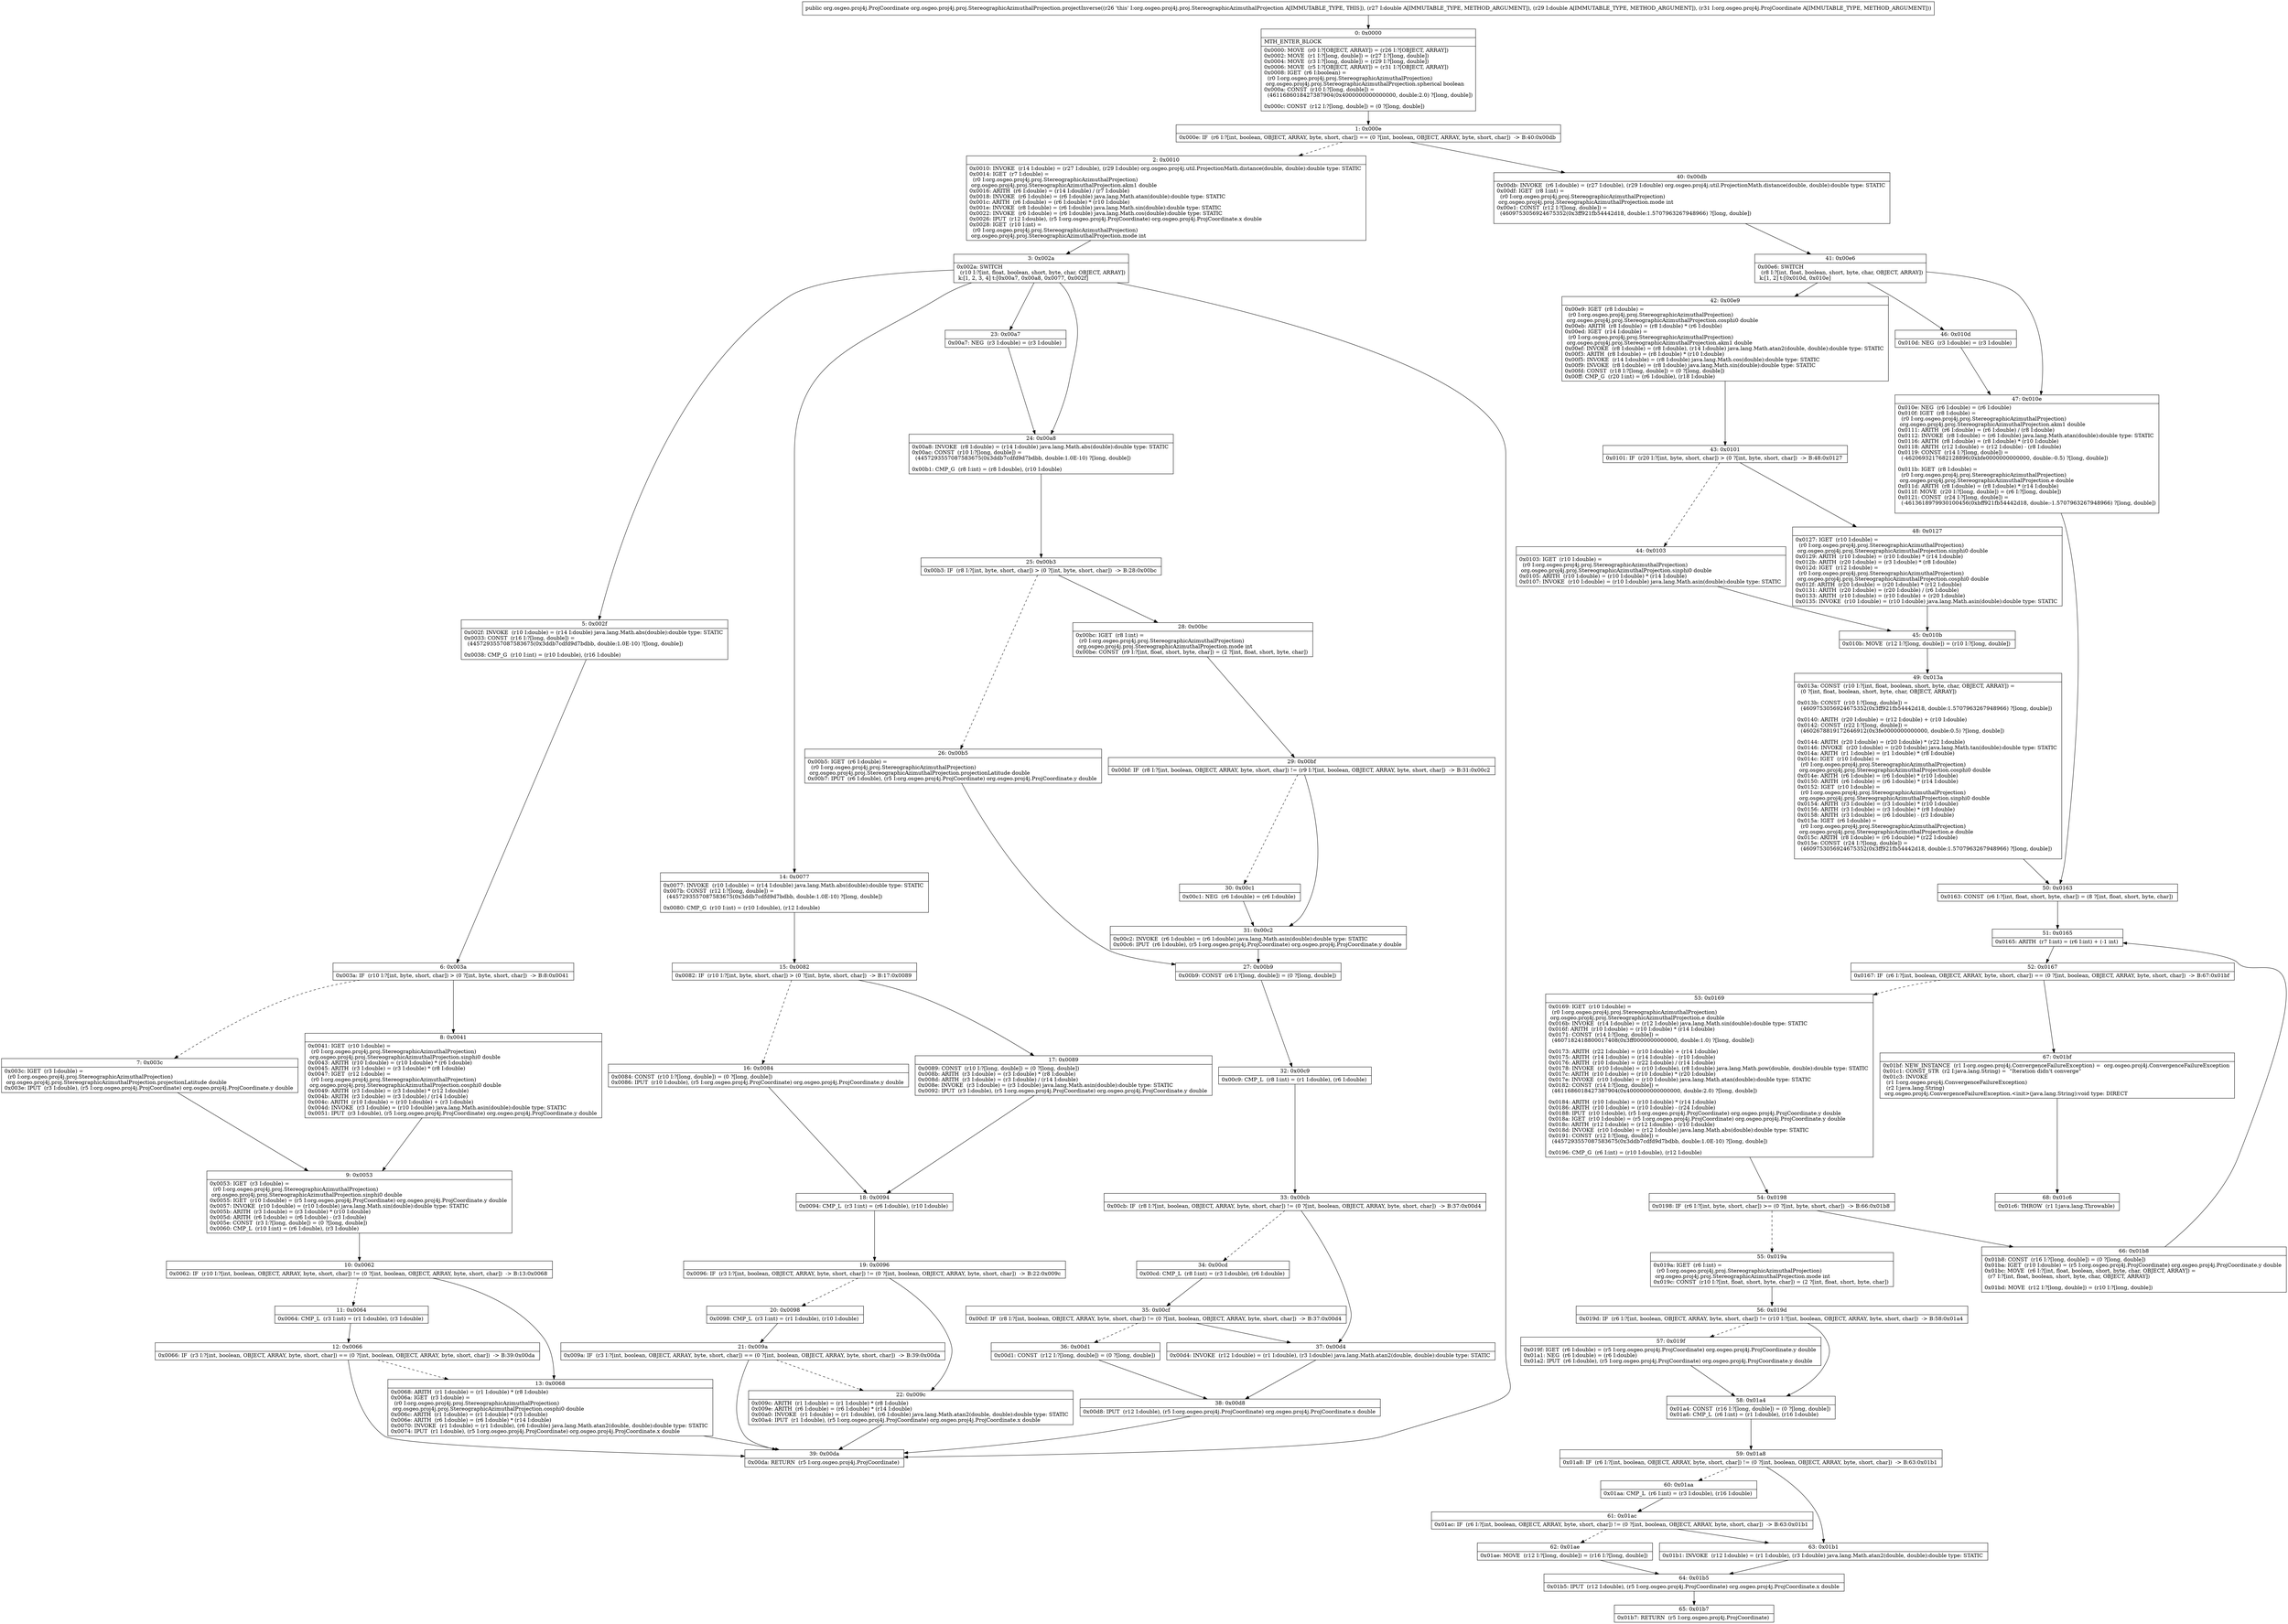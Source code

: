 digraph "CFG fororg.osgeo.proj4j.proj.StereographicAzimuthalProjection.projectInverse(DDLorg\/osgeo\/proj4j\/ProjCoordinate;)Lorg\/osgeo\/proj4j\/ProjCoordinate;" {
Node_0 [shape=record,label="{0\:\ 0x0000|MTH_ENTER_BLOCK\l|0x0000: MOVE  (r0 I:?[OBJECT, ARRAY]) = (r26 I:?[OBJECT, ARRAY]) \l0x0002: MOVE  (r1 I:?[long, double]) = (r27 I:?[long, double]) \l0x0004: MOVE  (r3 I:?[long, double]) = (r29 I:?[long, double]) \l0x0006: MOVE  (r5 I:?[OBJECT, ARRAY]) = (r31 I:?[OBJECT, ARRAY]) \l0x0008: IGET  (r6 I:boolean) = \l  (r0 I:org.osgeo.proj4j.proj.StereographicAzimuthalProjection)\l org.osgeo.proj4j.proj.StereographicAzimuthalProjection.spherical boolean \l0x000a: CONST  (r10 I:?[long, double]) = \l  (4611686018427387904(0x4000000000000000, double:2.0) ?[long, double])\l \l0x000c: CONST  (r12 I:?[long, double]) = (0 ?[long, double]) \l}"];
Node_1 [shape=record,label="{1\:\ 0x000e|0x000e: IF  (r6 I:?[int, boolean, OBJECT, ARRAY, byte, short, char]) == (0 ?[int, boolean, OBJECT, ARRAY, byte, short, char])  \-\> B:40:0x00db \l}"];
Node_2 [shape=record,label="{2\:\ 0x0010|0x0010: INVOKE  (r14 I:double) = (r27 I:double), (r29 I:double) org.osgeo.proj4j.util.ProjectionMath.distance(double, double):double type: STATIC \l0x0014: IGET  (r7 I:double) = \l  (r0 I:org.osgeo.proj4j.proj.StereographicAzimuthalProjection)\l org.osgeo.proj4j.proj.StereographicAzimuthalProjection.akm1 double \l0x0016: ARITH  (r6 I:double) = (r14 I:double) \/ (r7 I:double) \l0x0018: INVOKE  (r6 I:double) = (r6 I:double) java.lang.Math.atan(double):double type: STATIC \l0x001c: ARITH  (r6 I:double) = (r6 I:double) * (r10 I:double) \l0x001e: INVOKE  (r8 I:double) = (r6 I:double) java.lang.Math.sin(double):double type: STATIC \l0x0022: INVOKE  (r6 I:double) = (r6 I:double) java.lang.Math.cos(double):double type: STATIC \l0x0026: IPUT  (r12 I:double), (r5 I:org.osgeo.proj4j.ProjCoordinate) org.osgeo.proj4j.ProjCoordinate.x double \l0x0028: IGET  (r10 I:int) = \l  (r0 I:org.osgeo.proj4j.proj.StereographicAzimuthalProjection)\l org.osgeo.proj4j.proj.StereographicAzimuthalProjection.mode int \l}"];
Node_3 [shape=record,label="{3\:\ 0x002a|0x002a: SWITCH  \l  (r10 I:?[int, float, boolean, short, byte, char, OBJECT, ARRAY])\l k:[1, 2, 3, 4] t:[0x00a7, 0x00a8, 0x0077, 0x002f] \l}"];
Node_5 [shape=record,label="{5\:\ 0x002f|0x002f: INVOKE  (r10 I:double) = (r14 I:double) java.lang.Math.abs(double):double type: STATIC \l0x0033: CONST  (r16 I:?[long, double]) = \l  (4457293557087583675(0x3ddb7cdfd9d7bdbb, double:1.0E\-10) ?[long, double])\l \l0x0038: CMP_G  (r10 I:int) = (r10 I:double), (r16 I:double) \l}"];
Node_6 [shape=record,label="{6\:\ 0x003a|0x003a: IF  (r10 I:?[int, byte, short, char]) \> (0 ?[int, byte, short, char])  \-\> B:8:0x0041 \l}"];
Node_7 [shape=record,label="{7\:\ 0x003c|0x003c: IGET  (r3 I:double) = \l  (r0 I:org.osgeo.proj4j.proj.StereographicAzimuthalProjection)\l org.osgeo.proj4j.proj.StereographicAzimuthalProjection.projectionLatitude double \l0x003e: IPUT  (r3 I:double), (r5 I:org.osgeo.proj4j.ProjCoordinate) org.osgeo.proj4j.ProjCoordinate.y double \l}"];
Node_8 [shape=record,label="{8\:\ 0x0041|0x0041: IGET  (r10 I:double) = \l  (r0 I:org.osgeo.proj4j.proj.StereographicAzimuthalProjection)\l org.osgeo.proj4j.proj.StereographicAzimuthalProjection.sinphi0 double \l0x0043: ARITH  (r10 I:double) = (r10 I:double) * (r6 I:double) \l0x0045: ARITH  (r3 I:double) = (r3 I:double) * (r8 I:double) \l0x0047: IGET  (r12 I:double) = \l  (r0 I:org.osgeo.proj4j.proj.StereographicAzimuthalProjection)\l org.osgeo.proj4j.proj.StereographicAzimuthalProjection.cosphi0 double \l0x0049: ARITH  (r3 I:double) = (r3 I:double) * (r12 I:double) \l0x004b: ARITH  (r3 I:double) = (r3 I:double) \/ (r14 I:double) \l0x004c: ARITH  (r10 I:double) = (r10 I:double) + (r3 I:double) \l0x004d: INVOKE  (r3 I:double) = (r10 I:double) java.lang.Math.asin(double):double type: STATIC \l0x0051: IPUT  (r3 I:double), (r5 I:org.osgeo.proj4j.ProjCoordinate) org.osgeo.proj4j.ProjCoordinate.y double \l}"];
Node_9 [shape=record,label="{9\:\ 0x0053|0x0053: IGET  (r3 I:double) = \l  (r0 I:org.osgeo.proj4j.proj.StereographicAzimuthalProjection)\l org.osgeo.proj4j.proj.StereographicAzimuthalProjection.sinphi0 double \l0x0055: IGET  (r10 I:double) = (r5 I:org.osgeo.proj4j.ProjCoordinate) org.osgeo.proj4j.ProjCoordinate.y double \l0x0057: INVOKE  (r10 I:double) = (r10 I:double) java.lang.Math.sin(double):double type: STATIC \l0x005b: ARITH  (r3 I:double) = (r3 I:double) * (r10 I:double) \l0x005d: ARITH  (r6 I:double) = (r6 I:double) \- (r3 I:double) \l0x005e: CONST  (r3 I:?[long, double]) = (0 ?[long, double]) \l0x0060: CMP_L  (r10 I:int) = (r6 I:double), (r3 I:double) \l}"];
Node_10 [shape=record,label="{10\:\ 0x0062|0x0062: IF  (r10 I:?[int, boolean, OBJECT, ARRAY, byte, short, char]) != (0 ?[int, boolean, OBJECT, ARRAY, byte, short, char])  \-\> B:13:0x0068 \l}"];
Node_11 [shape=record,label="{11\:\ 0x0064|0x0064: CMP_L  (r3 I:int) = (r1 I:double), (r3 I:double) \l}"];
Node_12 [shape=record,label="{12\:\ 0x0066|0x0066: IF  (r3 I:?[int, boolean, OBJECT, ARRAY, byte, short, char]) == (0 ?[int, boolean, OBJECT, ARRAY, byte, short, char])  \-\> B:39:0x00da \l}"];
Node_13 [shape=record,label="{13\:\ 0x0068|0x0068: ARITH  (r1 I:double) = (r1 I:double) * (r8 I:double) \l0x006a: IGET  (r3 I:double) = \l  (r0 I:org.osgeo.proj4j.proj.StereographicAzimuthalProjection)\l org.osgeo.proj4j.proj.StereographicAzimuthalProjection.cosphi0 double \l0x006c: ARITH  (r1 I:double) = (r1 I:double) * (r3 I:double) \l0x006e: ARITH  (r6 I:double) = (r6 I:double) * (r14 I:double) \l0x0070: INVOKE  (r1 I:double) = (r1 I:double), (r6 I:double) java.lang.Math.atan2(double, double):double type: STATIC \l0x0074: IPUT  (r1 I:double), (r5 I:org.osgeo.proj4j.ProjCoordinate) org.osgeo.proj4j.ProjCoordinate.x double \l}"];
Node_14 [shape=record,label="{14\:\ 0x0077|0x0077: INVOKE  (r10 I:double) = (r14 I:double) java.lang.Math.abs(double):double type: STATIC \l0x007b: CONST  (r12 I:?[long, double]) = \l  (4457293557087583675(0x3ddb7cdfd9d7bdbb, double:1.0E\-10) ?[long, double])\l \l0x0080: CMP_G  (r10 I:int) = (r10 I:double), (r12 I:double) \l}"];
Node_15 [shape=record,label="{15\:\ 0x0082|0x0082: IF  (r10 I:?[int, byte, short, char]) \> (0 ?[int, byte, short, char])  \-\> B:17:0x0089 \l}"];
Node_16 [shape=record,label="{16\:\ 0x0084|0x0084: CONST  (r10 I:?[long, double]) = (0 ?[long, double]) \l0x0086: IPUT  (r10 I:double), (r5 I:org.osgeo.proj4j.ProjCoordinate) org.osgeo.proj4j.ProjCoordinate.y double \l}"];
Node_17 [shape=record,label="{17\:\ 0x0089|0x0089: CONST  (r10 I:?[long, double]) = (0 ?[long, double]) \l0x008b: ARITH  (r3 I:double) = (r3 I:double) * (r8 I:double) \l0x008d: ARITH  (r3 I:double) = (r3 I:double) \/ (r14 I:double) \l0x008e: INVOKE  (r3 I:double) = (r3 I:double) java.lang.Math.asin(double):double type: STATIC \l0x0092: IPUT  (r3 I:double), (r5 I:org.osgeo.proj4j.ProjCoordinate) org.osgeo.proj4j.ProjCoordinate.y double \l}"];
Node_18 [shape=record,label="{18\:\ 0x0094|0x0094: CMP_L  (r3 I:int) = (r6 I:double), (r10 I:double) \l}"];
Node_19 [shape=record,label="{19\:\ 0x0096|0x0096: IF  (r3 I:?[int, boolean, OBJECT, ARRAY, byte, short, char]) != (0 ?[int, boolean, OBJECT, ARRAY, byte, short, char])  \-\> B:22:0x009c \l}"];
Node_20 [shape=record,label="{20\:\ 0x0098|0x0098: CMP_L  (r3 I:int) = (r1 I:double), (r10 I:double) \l}"];
Node_21 [shape=record,label="{21\:\ 0x009a|0x009a: IF  (r3 I:?[int, boolean, OBJECT, ARRAY, byte, short, char]) == (0 ?[int, boolean, OBJECT, ARRAY, byte, short, char])  \-\> B:39:0x00da \l}"];
Node_22 [shape=record,label="{22\:\ 0x009c|0x009c: ARITH  (r1 I:double) = (r1 I:double) * (r8 I:double) \l0x009e: ARITH  (r6 I:double) = (r6 I:double) * (r14 I:double) \l0x00a0: INVOKE  (r1 I:double) = (r1 I:double), (r6 I:double) java.lang.Math.atan2(double, double):double type: STATIC \l0x00a4: IPUT  (r1 I:double), (r5 I:org.osgeo.proj4j.ProjCoordinate) org.osgeo.proj4j.ProjCoordinate.x double \l}"];
Node_23 [shape=record,label="{23\:\ 0x00a7|0x00a7: NEG  (r3 I:double) = (r3 I:double) \l}"];
Node_24 [shape=record,label="{24\:\ 0x00a8|0x00a8: INVOKE  (r8 I:double) = (r14 I:double) java.lang.Math.abs(double):double type: STATIC \l0x00ac: CONST  (r10 I:?[long, double]) = \l  (4457293557087583675(0x3ddb7cdfd9d7bdbb, double:1.0E\-10) ?[long, double])\l \l0x00b1: CMP_G  (r8 I:int) = (r8 I:double), (r10 I:double) \l}"];
Node_25 [shape=record,label="{25\:\ 0x00b3|0x00b3: IF  (r8 I:?[int, byte, short, char]) \> (0 ?[int, byte, short, char])  \-\> B:28:0x00bc \l}"];
Node_26 [shape=record,label="{26\:\ 0x00b5|0x00b5: IGET  (r6 I:double) = \l  (r0 I:org.osgeo.proj4j.proj.StereographicAzimuthalProjection)\l org.osgeo.proj4j.proj.StereographicAzimuthalProjection.projectionLatitude double \l0x00b7: IPUT  (r6 I:double), (r5 I:org.osgeo.proj4j.ProjCoordinate) org.osgeo.proj4j.ProjCoordinate.y double \l}"];
Node_27 [shape=record,label="{27\:\ 0x00b9|0x00b9: CONST  (r6 I:?[long, double]) = (0 ?[long, double]) \l}"];
Node_28 [shape=record,label="{28\:\ 0x00bc|0x00bc: IGET  (r8 I:int) = \l  (r0 I:org.osgeo.proj4j.proj.StereographicAzimuthalProjection)\l org.osgeo.proj4j.proj.StereographicAzimuthalProjection.mode int \l0x00be: CONST  (r9 I:?[int, float, short, byte, char]) = (2 ?[int, float, short, byte, char]) \l}"];
Node_29 [shape=record,label="{29\:\ 0x00bf|0x00bf: IF  (r8 I:?[int, boolean, OBJECT, ARRAY, byte, short, char]) != (r9 I:?[int, boolean, OBJECT, ARRAY, byte, short, char])  \-\> B:31:0x00c2 \l}"];
Node_30 [shape=record,label="{30\:\ 0x00c1|0x00c1: NEG  (r6 I:double) = (r6 I:double) \l}"];
Node_31 [shape=record,label="{31\:\ 0x00c2|0x00c2: INVOKE  (r6 I:double) = (r6 I:double) java.lang.Math.asin(double):double type: STATIC \l0x00c6: IPUT  (r6 I:double), (r5 I:org.osgeo.proj4j.ProjCoordinate) org.osgeo.proj4j.ProjCoordinate.y double \l}"];
Node_32 [shape=record,label="{32\:\ 0x00c9|0x00c9: CMP_L  (r8 I:int) = (r1 I:double), (r6 I:double) \l}"];
Node_33 [shape=record,label="{33\:\ 0x00cb|0x00cb: IF  (r8 I:?[int, boolean, OBJECT, ARRAY, byte, short, char]) != (0 ?[int, boolean, OBJECT, ARRAY, byte, short, char])  \-\> B:37:0x00d4 \l}"];
Node_34 [shape=record,label="{34\:\ 0x00cd|0x00cd: CMP_L  (r8 I:int) = (r3 I:double), (r6 I:double) \l}"];
Node_35 [shape=record,label="{35\:\ 0x00cf|0x00cf: IF  (r8 I:?[int, boolean, OBJECT, ARRAY, byte, short, char]) != (0 ?[int, boolean, OBJECT, ARRAY, byte, short, char])  \-\> B:37:0x00d4 \l}"];
Node_36 [shape=record,label="{36\:\ 0x00d1|0x00d1: CONST  (r12 I:?[long, double]) = (0 ?[long, double]) \l}"];
Node_37 [shape=record,label="{37\:\ 0x00d4|0x00d4: INVOKE  (r12 I:double) = (r1 I:double), (r3 I:double) java.lang.Math.atan2(double, double):double type: STATIC \l}"];
Node_38 [shape=record,label="{38\:\ 0x00d8|0x00d8: IPUT  (r12 I:double), (r5 I:org.osgeo.proj4j.ProjCoordinate) org.osgeo.proj4j.ProjCoordinate.x double \l}"];
Node_39 [shape=record,label="{39\:\ 0x00da|0x00da: RETURN  (r5 I:org.osgeo.proj4j.ProjCoordinate) \l}"];
Node_40 [shape=record,label="{40\:\ 0x00db|0x00db: INVOKE  (r6 I:double) = (r27 I:double), (r29 I:double) org.osgeo.proj4j.util.ProjectionMath.distance(double, double):double type: STATIC \l0x00df: IGET  (r8 I:int) = \l  (r0 I:org.osgeo.proj4j.proj.StereographicAzimuthalProjection)\l org.osgeo.proj4j.proj.StereographicAzimuthalProjection.mode int \l0x00e1: CONST  (r12 I:?[long, double]) = \l  (4609753056924675352(0x3ff921fb54442d18, double:1.5707963267948966) ?[long, double])\l \l}"];
Node_41 [shape=record,label="{41\:\ 0x00e6|0x00e6: SWITCH  \l  (r8 I:?[int, float, boolean, short, byte, char, OBJECT, ARRAY])\l k:[1, 2] t:[0x010d, 0x010e] \l}"];
Node_42 [shape=record,label="{42\:\ 0x00e9|0x00e9: IGET  (r8 I:double) = \l  (r0 I:org.osgeo.proj4j.proj.StereographicAzimuthalProjection)\l org.osgeo.proj4j.proj.StereographicAzimuthalProjection.cosphi0 double \l0x00eb: ARITH  (r8 I:double) = (r8 I:double) * (r6 I:double) \l0x00ed: IGET  (r14 I:double) = \l  (r0 I:org.osgeo.proj4j.proj.StereographicAzimuthalProjection)\l org.osgeo.proj4j.proj.StereographicAzimuthalProjection.akm1 double \l0x00ef: INVOKE  (r8 I:double) = (r8 I:double), (r14 I:double) java.lang.Math.atan2(double, double):double type: STATIC \l0x00f3: ARITH  (r8 I:double) = (r8 I:double) * (r10 I:double) \l0x00f5: INVOKE  (r14 I:double) = (r8 I:double) java.lang.Math.cos(double):double type: STATIC \l0x00f9: INVOKE  (r8 I:double) = (r8 I:double) java.lang.Math.sin(double):double type: STATIC \l0x00fd: CONST  (r18 I:?[long, double]) = (0 ?[long, double]) \l0x00ff: CMP_G  (r20 I:int) = (r6 I:double), (r18 I:double) \l}"];
Node_43 [shape=record,label="{43\:\ 0x0101|0x0101: IF  (r20 I:?[int, byte, short, char]) \> (0 ?[int, byte, short, char])  \-\> B:48:0x0127 \l}"];
Node_44 [shape=record,label="{44\:\ 0x0103|0x0103: IGET  (r10 I:double) = \l  (r0 I:org.osgeo.proj4j.proj.StereographicAzimuthalProjection)\l org.osgeo.proj4j.proj.StereographicAzimuthalProjection.sinphi0 double \l0x0105: ARITH  (r10 I:double) = (r10 I:double) * (r14 I:double) \l0x0107: INVOKE  (r10 I:double) = (r10 I:double) java.lang.Math.asin(double):double type: STATIC \l}"];
Node_45 [shape=record,label="{45\:\ 0x010b|0x010b: MOVE  (r12 I:?[long, double]) = (r10 I:?[long, double]) \l}"];
Node_46 [shape=record,label="{46\:\ 0x010d|0x010d: NEG  (r3 I:double) = (r3 I:double) \l}"];
Node_47 [shape=record,label="{47\:\ 0x010e|0x010e: NEG  (r6 I:double) = (r6 I:double) \l0x010f: IGET  (r8 I:double) = \l  (r0 I:org.osgeo.proj4j.proj.StereographicAzimuthalProjection)\l org.osgeo.proj4j.proj.StereographicAzimuthalProjection.akm1 double \l0x0111: ARITH  (r6 I:double) = (r6 I:double) \/ (r8 I:double) \l0x0112: INVOKE  (r8 I:double) = (r6 I:double) java.lang.Math.atan(double):double type: STATIC \l0x0116: ARITH  (r8 I:double) = (r8 I:double) * (r10 I:double) \l0x0118: ARITH  (r12 I:double) = (r12 I:double) \- (r8 I:double) \l0x0119: CONST  (r14 I:?[long, double]) = \l  (\-4620693217682128896(0xbfe0000000000000, double:\-0.5) ?[long, double])\l \l0x011b: IGET  (r8 I:double) = \l  (r0 I:org.osgeo.proj4j.proj.StereographicAzimuthalProjection)\l org.osgeo.proj4j.proj.StereographicAzimuthalProjection.e double \l0x011d: ARITH  (r8 I:double) = (r8 I:double) * (r14 I:double) \l0x011f: MOVE  (r20 I:?[long, double]) = (r6 I:?[long, double]) \l0x0121: CONST  (r24 I:?[long, double]) = \l  (\-4613618979930100456(0xbff921fb54442d18, double:\-1.5707963267948966) ?[long, double])\l \l}"];
Node_48 [shape=record,label="{48\:\ 0x0127|0x0127: IGET  (r10 I:double) = \l  (r0 I:org.osgeo.proj4j.proj.StereographicAzimuthalProjection)\l org.osgeo.proj4j.proj.StereographicAzimuthalProjection.sinphi0 double \l0x0129: ARITH  (r10 I:double) = (r10 I:double) * (r14 I:double) \l0x012b: ARITH  (r20 I:double) = (r3 I:double) * (r8 I:double) \l0x012d: IGET  (r12 I:double) = \l  (r0 I:org.osgeo.proj4j.proj.StereographicAzimuthalProjection)\l org.osgeo.proj4j.proj.StereographicAzimuthalProjection.cosphi0 double \l0x012f: ARITH  (r20 I:double) = (r20 I:double) * (r12 I:double) \l0x0131: ARITH  (r20 I:double) = (r20 I:double) \/ (r6 I:double) \l0x0133: ARITH  (r10 I:double) = (r10 I:double) + (r20 I:double) \l0x0135: INVOKE  (r10 I:double) = (r10 I:double) java.lang.Math.asin(double):double type: STATIC \l}"];
Node_49 [shape=record,label="{49\:\ 0x013a|0x013a: CONST  (r10 I:?[int, float, boolean, short, byte, char, OBJECT, ARRAY]) = \l  (0 ?[int, float, boolean, short, byte, char, OBJECT, ARRAY])\l \l0x013b: CONST  (r10 I:?[long, double]) = \l  (4609753056924675352(0x3ff921fb54442d18, double:1.5707963267948966) ?[long, double])\l \l0x0140: ARITH  (r20 I:double) = (r12 I:double) + (r10 I:double) \l0x0142: CONST  (r22 I:?[long, double]) = \l  (4602678819172646912(0x3fe0000000000000, double:0.5) ?[long, double])\l \l0x0144: ARITH  (r20 I:double) = (r20 I:double) * (r22 I:double) \l0x0146: INVOKE  (r20 I:double) = (r20 I:double) java.lang.Math.tan(double):double type: STATIC \l0x014a: ARITH  (r1 I:double) = (r1 I:double) * (r8 I:double) \l0x014c: IGET  (r10 I:double) = \l  (r0 I:org.osgeo.proj4j.proj.StereographicAzimuthalProjection)\l org.osgeo.proj4j.proj.StereographicAzimuthalProjection.cosphi0 double \l0x014e: ARITH  (r6 I:double) = (r6 I:double) * (r10 I:double) \l0x0150: ARITH  (r6 I:double) = (r6 I:double) * (r14 I:double) \l0x0152: IGET  (r10 I:double) = \l  (r0 I:org.osgeo.proj4j.proj.StereographicAzimuthalProjection)\l org.osgeo.proj4j.proj.StereographicAzimuthalProjection.sinphi0 double \l0x0154: ARITH  (r3 I:double) = (r3 I:double) * (r10 I:double) \l0x0156: ARITH  (r3 I:double) = (r3 I:double) * (r8 I:double) \l0x0158: ARITH  (r3 I:double) = (r6 I:double) \- (r3 I:double) \l0x015a: IGET  (r6 I:double) = \l  (r0 I:org.osgeo.proj4j.proj.StereographicAzimuthalProjection)\l org.osgeo.proj4j.proj.StereographicAzimuthalProjection.e double \l0x015c: ARITH  (r8 I:double) = (r6 I:double) * (r22 I:double) \l0x015e: CONST  (r24 I:?[long, double]) = \l  (4609753056924675352(0x3ff921fb54442d18, double:1.5707963267948966) ?[long, double])\l \l}"];
Node_50 [shape=record,label="{50\:\ 0x0163|0x0163: CONST  (r6 I:?[int, float, short, byte, char]) = (8 ?[int, float, short, byte, char]) \l}"];
Node_51 [shape=record,label="{51\:\ 0x0165|0x0165: ARITH  (r7 I:int) = (r6 I:int) + (\-1 int) \l}"];
Node_52 [shape=record,label="{52\:\ 0x0167|0x0167: IF  (r6 I:?[int, boolean, OBJECT, ARRAY, byte, short, char]) == (0 ?[int, boolean, OBJECT, ARRAY, byte, short, char])  \-\> B:67:0x01bf \l}"];
Node_53 [shape=record,label="{53\:\ 0x0169|0x0169: IGET  (r10 I:double) = \l  (r0 I:org.osgeo.proj4j.proj.StereographicAzimuthalProjection)\l org.osgeo.proj4j.proj.StereographicAzimuthalProjection.e double \l0x016b: INVOKE  (r14 I:double) = (r12 I:double) java.lang.Math.sin(double):double type: STATIC \l0x016f: ARITH  (r10 I:double) = (r10 I:double) * (r14 I:double) \l0x0171: CONST  (r14 I:?[long, double]) = \l  (4607182418800017408(0x3ff0000000000000, double:1.0) ?[long, double])\l \l0x0173: ARITH  (r22 I:double) = (r10 I:double) + (r14 I:double) \l0x0175: ARITH  (r14 I:double) = (r14 I:double) \- (r10 I:double) \l0x0176: ARITH  (r10 I:double) = (r22 I:double) \/ (r14 I:double) \l0x0178: INVOKE  (r10 I:double) = (r10 I:double), (r8 I:double) java.lang.Math.pow(double, double):double type: STATIC \l0x017c: ARITH  (r10 I:double) = (r10 I:double) * (r20 I:double) \l0x017e: INVOKE  (r10 I:double) = (r10 I:double) java.lang.Math.atan(double):double type: STATIC \l0x0182: CONST  (r14 I:?[long, double]) = \l  (4611686018427387904(0x4000000000000000, double:2.0) ?[long, double])\l \l0x0184: ARITH  (r10 I:double) = (r10 I:double) * (r14 I:double) \l0x0186: ARITH  (r10 I:double) = (r10 I:double) \- (r24 I:double) \l0x0188: IPUT  (r10 I:double), (r5 I:org.osgeo.proj4j.ProjCoordinate) org.osgeo.proj4j.ProjCoordinate.y double \l0x018a: IGET  (r10 I:double) = (r5 I:org.osgeo.proj4j.ProjCoordinate) org.osgeo.proj4j.ProjCoordinate.y double \l0x018c: ARITH  (r12 I:double) = (r12 I:double) \- (r10 I:double) \l0x018d: INVOKE  (r10 I:double) = (r12 I:double) java.lang.Math.abs(double):double type: STATIC \l0x0191: CONST  (r12 I:?[long, double]) = \l  (4457293557087583675(0x3ddb7cdfd9d7bdbb, double:1.0E\-10) ?[long, double])\l \l0x0196: CMP_G  (r6 I:int) = (r10 I:double), (r12 I:double) \l}"];
Node_54 [shape=record,label="{54\:\ 0x0198|0x0198: IF  (r6 I:?[int, byte, short, char]) \>= (0 ?[int, byte, short, char])  \-\> B:66:0x01b8 \l}"];
Node_55 [shape=record,label="{55\:\ 0x019a|0x019a: IGET  (r6 I:int) = \l  (r0 I:org.osgeo.proj4j.proj.StereographicAzimuthalProjection)\l org.osgeo.proj4j.proj.StereographicAzimuthalProjection.mode int \l0x019c: CONST  (r10 I:?[int, float, short, byte, char]) = (2 ?[int, float, short, byte, char]) \l}"];
Node_56 [shape=record,label="{56\:\ 0x019d|0x019d: IF  (r6 I:?[int, boolean, OBJECT, ARRAY, byte, short, char]) != (r10 I:?[int, boolean, OBJECT, ARRAY, byte, short, char])  \-\> B:58:0x01a4 \l}"];
Node_57 [shape=record,label="{57\:\ 0x019f|0x019f: IGET  (r6 I:double) = (r5 I:org.osgeo.proj4j.ProjCoordinate) org.osgeo.proj4j.ProjCoordinate.y double \l0x01a1: NEG  (r6 I:double) = (r6 I:double) \l0x01a2: IPUT  (r6 I:double), (r5 I:org.osgeo.proj4j.ProjCoordinate) org.osgeo.proj4j.ProjCoordinate.y double \l}"];
Node_58 [shape=record,label="{58\:\ 0x01a4|0x01a4: CONST  (r16 I:?[long, double]) = (0 ?[long, double]) \l0x01a6: CMP_L  (r6 I:int) = (r1 I:double), (r16 I:double) \l}"];
Node_59 [shape=record,label="{59\:\ 0x01a8|0x01a8: IF  (r6 I:?[int, boolean, OBJECT, ARRAY, byte, short, char]) != (0 ?[int, boolean, OBJECT, ARRAY, byte, short, char])  \-\> B:63:0x01b1 \l}"];
Node_60 [shape=record,label="{60\:\ 0x01aa|0x01aa: CMP_L  (r6 I:int) = (r3 I:double), (r16 I:double) \l}"];
Node_61 [shape=record,label="{61\:\ 0x01ac|0x01ac: IF  (r6 I:?[int, boolean, OBJECT, ARRAY, byte, short, char]) != (0 ?[int, boolean, OBJECT, ARRAY, byte, short, char])  \-\> B:63:0x01b1 \l}"];
Node_62 [shape=record,label="{62\:\ 0x01ae|0x01ae: MOVE  (r12 I:?[long, double]) = (r16 I:?[long, double]) \l}"];
Node_63 [shape=record,label="{63\:\ 0x01b1|0x01b1: INVOKE  (r12 I:double) = (r1 I:double), (r3 I:double) java.lang.Math.atan2(double, double):double type: STATIC \l}"];
Node_64 [shape=record,label="{64\:\ 0x01b5|0x01b5: IPUT  (r12 I:double), (r5 I:org.osgeo.proj4j.ProjCoordinate) org.osgeo.proj4j.ProjCoordinate.x double \l}"];
Node_65 [shape=record,label="{65\:\ 0x01b7|0x01b7: RETURN  (r5 I:org.osgeo.proj4j.ProjCoordinate) \l}"];
Node_66 [shape=record,label="{66\:\ 0x01b8|0x01b8: CONST  (r16 I:?[long, double]) = (0 ?[long, double]) \l0x01ba: IGET  (r10 I:double) = (r5 I:org.osgeo.proj4j.ProjCoordinate) org.osgeo.proj4j.ProjCoordinate.y double \l0x01bc: MOVE  (r6 I:?[int, float, boolean, short, byte, char, OBJECT, ARRAY]) = \l  (r7 I:?[int, float, boolean, short, byte, char, OBJECT, ARRAY])\l \l0x01bd: MOVE  (r12 I:?[long, double]) = (r10 I:?[long, double]) \l}"];
Node_67 [shape=record,label="{67\:\ 0x01bf|0x01bf: NEW_INSTANCE  (r1 I:org.osgeo.proj4j.ConvergenceFailureException) =  org.osgeo.proj4j.ConvergenceFailureException \l0x01c1: CONST_STR  (r2 I:java.lang.String) =  \"Iteration didn't converge\" \l0x01c3: INVOKE  \l  (r1 I:org.osgeo.proj4j.ConvergenceFailureException)\l  (r2 I:java.lang.String)\l org.osgeo.proj4j.ConvergenceFailureException.\<init\>(java.lang.String):void type: DIRECT \l}"];
Node_68 [shape=record,label="{68\:\ 0x01c6|0x01c6: THROW  (r1 I:java.lang.Throwable) \l}"];
MethodNode[shape=record,label="{public org.osgeo.proj4j.ProjCoordinate org.osgeo.proj4j.proj.StereographicAzimuthalProjection.projectInverse((r26 'this' I:org.osgeo.proj4j.proj.StereographicAzimuthalProjection A[IMMUTABLE_TYPE, THIS]), (r27 I:double A[IMMUTABLE_TYPE, METHOD_ARGUMENT]), (r29 I:double A[IMMUTABLE_TYPE, METHOD_ARGUMENT]), (r31 I:org.osgeo.proj4j.ProjCoordinate A[IMMUTABLE_TYPE, METHOD_ARGUMENT])) }"];
MethodNode -> Node_0;
Node_0 -> Node_1;
Node_1 -> Node_2[style=dashed];
Node_1 -> Node_40;
Node_2 -> Node_3;
Node_3 -> Node_5;
Node_3 -> Node_14;
Node_3 -> Node_23;
Node_3 -> Node_24;
Node_3 -> Node_39;
Node_5 -> Node_6;
Node_6 -> Node_7[style=dashed];
Node_6 -> Node_8;
Node_7 -> Node_9;
Node_8 -> Node_9;
Node_9 -> Node_10;
Node_10 -> Node_11[style=dashed];
Node_10 -> Node_13;
Node_11 -> Node_12;
Node_12 -> Node_13[style=dashed];
Node_12 -> Node_39;
Node_13 -> Node_39;
Node_14 -> Node_15;
Node_15 -> Node_16[style=dashed];
Node_15 -> Node_17;
Node_16 -> Node_18;
Node_17 -> Node_18;
Node_18 -> Node_19;
Node_19 -> Node_20[style=dashed];
Node_19 -> Node_22;
Node_20 -> Node_21;
Node_21 -> Node_22[style=dashed];
Node_21 -> Node_39;
Node_22 -> Node_39;
Node_23 -> Node_24;
Node_24 -> Node_25;
Node_25 -> Node_26[style=dashed];
Node_25 -> Node_28;
Node_26 -> Node_27;
Node_27 -> Node_32;
Node_28 -> Node_29;
Node_29 -> Node_30[style=dashed];
Node_29 -> Node_31;
Node_30 -> Node_31;
Node_31 -> Node_27;
Node_32 -> Node_33;
Node_33 -> Node_34[style=dashed];
Node_33 -> Node_37;
Node_34 -> Node_35;
Node_35 -> Node_36[style=dashed];
Node_35 -> Node_37;
Node_36 -> Node_38;
Node_37 -> Node_38;
Node_38 -> Node_39;
Node_40 -> Node_41;
Node_41 -> Node_42;
Node_41 -> Node_46;
Node_41 -> Node_47;
Node_42 -> Node_43;
Node_43 -> Node_44[style=dashed];
Node_43 -> Node_48;
Node_44 -> Node_45;
Node_45 -> Node_49;
Node_46 -> Node_47;
Node_47 -> Node_50;
Node_48 -> Node_45;
Node_49 -> Node_50;
Node_50 -> Node_51;
Node_51 -> Node_52;
Node_52 -> Node_53[style=dashed];
Node_52 -> Node_67;
Node_53 -> Node_54;
Node_54 -> Node_55[style=dashed];
Node_54 -> Node_66;
Node_55 -> Node_56;
Node_56 -> Node_57[style=dashed];
Node_56 -> Node_58;
Node_57 -> Node_58;
Node_58 -> Node_59;
Node_59 -> Node_60[style=dashed];
Node_59 -> Node_63;
Node_60 -> Node_61;
Node_61 -> Node_62[style=dashed];
Node_61 -> Node_63;
Node_62 -> Node_64;
Node_63 -> Node_64;
Node_64 -> Node_65;
Node_66 -> Node_51;
Node_67 -> Node_68;
}

